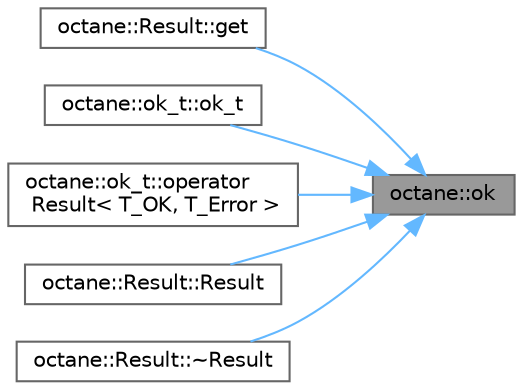 digraph "octane::ok"
{
 // LATEX_PDF_SIZE
  bgcolor="transparent";
  edge [fontname=Helvetica,fontsize=10,labelfontname=Helvetica,labelfontsize=10];
  node [fontname=Helvetica,fontsize=10,shape=box,height=0.2,width=0.4];
  rankdir="RL";
  Node1 [label="octane::ok",height=0.2,width=0.4,color="gray40", fillcolor="grey60", style="filled", fontcolor="black",tooltip="Utility function used to construct normal state values."];
  Node1 -> Node2 [dir="back",color="steelblue1",style="solid"];
  Node2 [label="octane::Result::get",height=0.2,width=0.4,color="grey40", fillcolor="white", style="filled",URL="$classoctane_1_1_result.html#aa73cd832003f87fa7eb73531bddc7e30",tooltip="Get the value of normal state as a constant."];
  Node1 -> Node3 [dir="back",color="steelblue1",style="solid"];
  Node3 [label="octane::ok_t::ok_t",height=0.2,width=0.4,color="grey40", fillcolor="white", style="filled",URL="$classoctane_1_1ok__t.html#a2ae4f28e289ef05b67afb38d58e83cb6",tooltip=" "];
  Node1 -> Node4 [dir="back",color="steelblue1",style="solid"];
  Node4 [label="octane::ok_t::operator\l Result\< T_OK, T_Error \>",height=0.2,width=0.4,color="grey40", fillcolor="white", style="filled",URL="$classoctane_1_1ok__t.html#a630469510a2cba69f993ee977f0c9a9f",tooltip=" "];
  Node1 -> Node5 [dir="back",color="steelblue1",style="solid"];
  Node5 [label="octane::Result::Result",height=0.2,width=0.4,color="grey40", fillcolor="white", style="filled",URL="$classoctane_1_1_result.html#a75e8a3bfab37da3e786cfdd9c7348d43",tooltip=" "];
  Node1 -> Node6 [dir="back",color="steelblue1",style="solid"];
  Node6 [label="octane::Result::~Result",height=0.2,width=0.4,color="grey40", fillcolor="white", style="filled",URL="$classoctane_1_1_result.html#a51e56850275cb524d62ad79cfbe74f7b",tooltip=" "];
}
